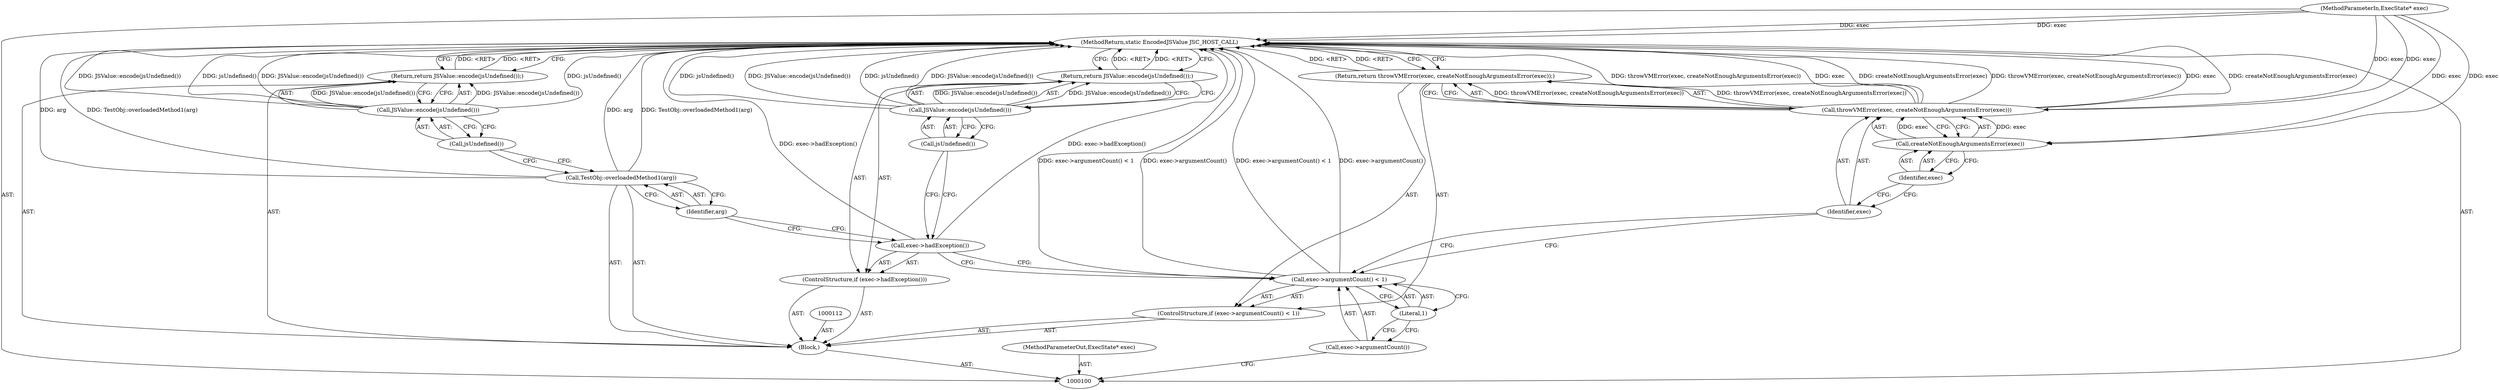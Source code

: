 digraph "0_Chrome_b944f670bb7a8a919daac497a4ea0536c954c201_22" {
"1000123" [label="(MethodReturn,static EncodedJSValue JSC_HOST_CALL)"];
"1000101" [label="(MethodParameterIn,ExecState* exec)"];
"1000160" [label="(MethodParameterOut,ExecState* exec)"];
"1000102" [label="(Block,)"];
"1000106" [label="(Literal,1)"];
"1000103" [label="(ControlStructure,if (exec->argumentCount() < 1))"];
"1000104" [label="(Call,exec->argumentCount() < 1)"];
"1000105" [label="(Call,exec->argumentCount())"];
"1000108" [label="(Call,throwVMError(exec, createNotEnoughArgumentsError(exec)))"];
"1000109" [label="(Identifier,exec)"];
"1000110" [label="(Call,createNotEnoughArgumentsError(exec))"];
"1000111" [label="(Identifier,exec)"];
"1000107" [label="(Return,return throwVMError(exec, createNotEnoughArgumentsError(exec));)"];
"1000113" [label="(ControlStructure,if (exec->hadException()))"];
"1000114" [label="(Call,exec->hadException())"];
"1000116" [label="(Call,JSValue::encode(jsUndefined()))"];
"1000117" [label="(Call,jsUndefined())"];
"1000115" [label="(Return,return JSValue::encode(jsUndefined());)"];
"1000119" [label="(Identifier,arg)"];
"1000118" [label="(Call,TestObj::overloadedMethod1(arg))"];
"1000121" [label="(Call,JSValue::encode(jsUndefined()))"];
"1000122" [label="(Call,jsUndefined())"];
"1000120" [label="(Return,return JSValue::encode(jsUndefined());)"];
"1000123" -> "1000100"  [label="AST: "];
"1000123" -> "1000107"  [label="CFG: "];
"1000123" -> "1000115"  [label="CFG: "];
"1000123" -> "1000120"  [label="CFG: "];
"1000120" -> "1000123"  [label="DDG: <RET>"];
"1000115" -> "1000123"  [label="DDG: <RET>"];
"1000107" -> "1000123"  [label="DDG: <RET>"];
"1000116" -> "1000123"  [label="DDG: jsUndefined()"];
"1000116" -> "1000123"  [label="DDG: JSValue::encode(jsUndefined())"];
"1000108" -> "1000123"  [label="DDG: throwVMError(exec, createNotEnoughArgumentsError(exec))"];
"1000108" -> "1000123"  [label="DDG: exec"];
"1000108" -> "1000123"  [label="DDG: createNotEnoughArgumentsError(exec)"];
"1000104" -> "1000123"  [label="DDG: exec->argumentCount() < 1"];
"1000104" -> "1000123"  [label="DDG: exec->argumentCount()"];
"1000114" -> "1000123"  [label="DDG: exec->hadException()"];
"1000121" -> "1000123"  [label="DDG: JSValue::encode(jsUndefined())"];
"1000121" -> "1000123"  [label="DDG: jsUndefined()"];
"1000118" -> "1000123"  [label="DDG: TestObj::overloadedMethod1(arg)"];
"1000118" -> "1000123"  [label="DDG: arg"];
"1000101" -> "1000123"  [label="DDG: exec"];
"1000101" -> "1000100"  [label="AST: "];
"1000101" -> "1000123"  [label="DDG: exec"];
"1000101" -> "1000108"  [label="DDG: exec"];
"1000101" -> "1000110"  [label="DDG: exec"];
"1000160" -> "1000100"  [label="AST: "];
"1000102" -> "1000100"  [label="AST: "];
"1000103" -> "1000102"  [label="AST: "];
"1000112" -> "1000102"  [label="AST: "];
"1000113" -> "1000102"  [label="AST: "];
"1000118" -> "1000102"  [label="AST: "];
"1000120" -> "1000102"  [label="AST: "];
"1000106" -> "1000104"  [label="AST: "];
"1000106" -> "1000105"  [label="CFG: "];
"1000104" -> "1000106"  [label="CFG: "];
"1000103" -> "1000102"  [label="AST: "];
"1000104" -> "1000103"  [label="AST: "];
"1000107" -> "1000103"  [label="AST: "];
"1000104" -> "1000103"  [label="AST: "];
"1000104" -> "1000106"  [label="CFG: "];
"1000105" -> "1000104"  [label="AST: "];
"1000106" -> "1000104"  [label="AST: "];
"1000109" -> "1000104"  [label="CFG: "];
"1000114" -> "1000104"  [label="CFG: "];
"1000104" -> "1000123"  [label="DDG: exec->argumentCount() < 1"];
"1000104" -> "1000123"  [label="DDG: exec->argumentCount()"];
"1000105" -> "1000104"  [label="AST: "];
"1000105" -> "1000100"  [label="CFG: "];
"1000106" -> "1000105"  [label="CFG: "];
"1000108" -> "1000107"  [label="AST: "];
"1000108" -> "1000110"  [label="CFG: "];
"1000109" -> "1000108"  [label="AST: "];
"1000110" -> "1000108"  [label="AST: "];
"1000107" -> "1000108"  [label="CFG: "];
"1000108" -> "1000123"  [label="DDG: throwVMError(exec, createNotEnoughArgumentsError(exec))"];
"1000108" -> "1000123"  [label="DDG: exec"];
"1000108" -> "1000123"  [label="DDG: createNotEnoughArgumentsError(exec)"];
"1000108" -> "1000107"  [label="DDG: throwVMError(exec, createNotEnoughArgumentsError(exec))"];
"1000110" -> "1000108"  [label="DDG: exec"];
"1000101" -> "1000108"  [label="DDG: exec"];
"1000109" -> "1000108"  [label="AST: "];
"1000109" -> "1000104"  [label="CFG: "];
"1000111" -> "1000109"  [label="CFG: "];
"1000110" -> "1000108"  [label="AST: "];
"1000110" -> "1000111"  [label="CFG: "];
"1000111" -> "1000110"  [label="AST: "];
"1000108" -> "1000110"  [label="CFG: "];
"1000110" -> "1000108"  [label="DDG: exec"];
"1000101" -> "1000110"  [label="DDG: exec"];
"1000111" -> "1000110"  [label="AST: "];
"1000111" -> "1000109"  [label="CFG: "];
"1000110" -> "1000111"  [label="CFG: "];
"1000107" -> "1000103"  [label="AST: "];
"1000107" -> "1000108"  [label="CFG: "];
"1000108" -> "1000107"  [label="AST: "];
"1000123" -> "1000107"  [label="CFG: "];
"1000107" -> "1000123"  [label="DDG: <RET>"];
"1000108" -> "1000107"  [label="DDG: throwVMError(exec, createNotEnoughArgumentsError(exec))"];
"1000113" -> "1000102"  [label="AST: "];
"1000114" -> "1000113"  [label="AST: "];
"1000115" -> "1000113"  [label="AST: "];
"1000114" -> "1000113"  [label="AST: "];
"1000114" -> "1000104"  [label="CFG: "];
"1000117" -> "1000114"  [label="CFG: "];
"1000119" -> "1000114"  [label="CFG: "];
"1000114" -> "1000123"  [label="DDG: exec->hadException()"];
"1000116" -> "1000115"  [label="AST: "];
"1000116" -> "1000117"  [label="CFG: "];
"1000117" -> "1000116"  [label="AST: "];
"1000115" -> "1000116"  [label="CFG: "];
"1000116" -> "1000123"  [label="DDG: jsUndefined()"];
"1000116" -> "1000123"  [label="DDG: JSValue::encode(jsUndefined())"];
"1000116" -> "1000115"  [label="DDG: JSValue::encode(jsUndefined())"];
"1000117" -> "1000116"  [label="AST: "];
"1000117" -> "1000114"  [label="CFG: "];
"1000116" -> "1000117"  [label="CFG: "];
"1000115" -> "1000113"  [label="AST: "];
"1000115" -> "1000116"  [label="CFG: "];
"1000116" -> "1000115"  [label="AST: "];
"1000123" -> "1000115"  [label="CFG: "];
"1000115" -> "1000123"  [label="DDG: <RET>"];
"1000116" -> "1000115"  [label="DDG: JSValue::encode(jsUndefined())"];
"1000119" -> "1000118"  [label="AST: "];
"1000119" -> "1000114"  [label="CFG: "];
"1000118" -> "1000119"  [label="CFG: "];
"1000118" -> "1000102"  [label="AST: "];
"1000118" -> "1000119"  [label="CFG: "];
"1000119" -> "1000118"  [label="AST: "];
"1000122" -> "1000118"  [label="CFG: "];
"1000118" -> "1000123"  [label="DDG: TestObj::overloadedMethod1(arg)"];
"1000118" -> "1000123"  [label="DDG: arg"];
"1000121" -> "1000120"  [label="AST: "];
"1000121" -> "1000122"  [label="CFG: "];
"1000122" -> "1000121"  [label="AST: "];
"1000120" -> "1000121"  [label="CFG: "];
"1000121" -> "1000123"  [label="DDG: JSValue::encode(jsUndefined())"];
"1000121" -> "1000123"  [label="DDG: jsUndefined()"];
"1000121" -> "1000120"  [label="DDG: JSValue::encode(jsUndefined())"];
"1000122" -> "1000121"  [label="AST: "];
"1000122" -> "1000118"  [label="CFG: "];
"1000121" -> "1000122"  [label="CFG: "];
"1000120" -> "1000102"  [label="AST: "];
"1000120" -> "1000121"  [label="CFG: "];
"1000121" -> "1000120"  [label="AST: "];
"1000123" -> "1000120"  [label="CFG: "];
"1000120" -> "1000123"  [label="DDG: <RET>"];
"1000121" -> "1000120"  [label="DDG: JSValue::encode(jsUndefined())"];
}
